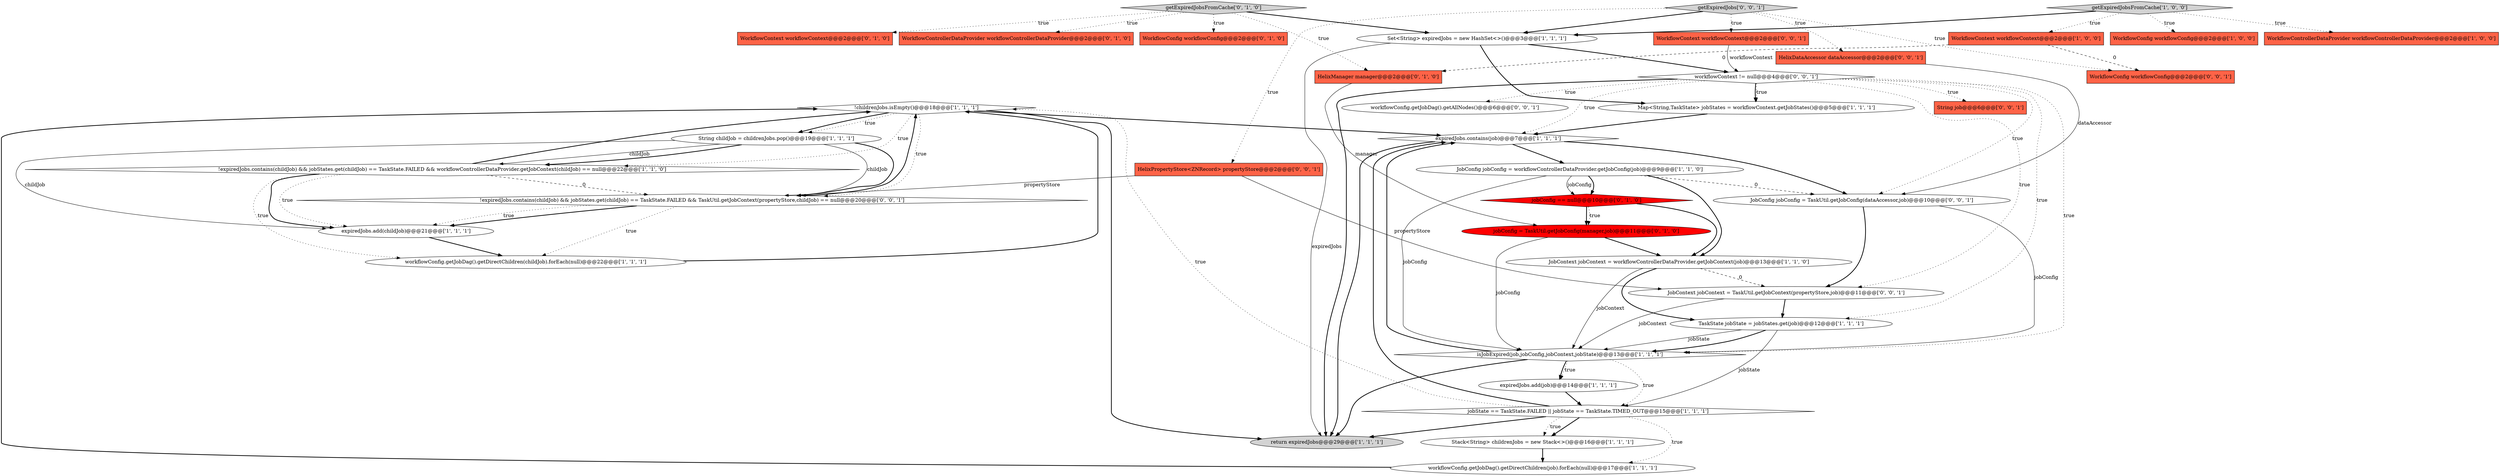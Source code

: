 digraph {
0 [style = filled, label = "!childrenJobs.isEmpty()@@@18@@@['1', '1', '1']", fillcolor = white, shape = diamond image = "AAA0AAABBB1BBB"];
19 [style = filled, label = "expiredJobs.contains(job)@@@7@@@['1', '1', '1']", fillcolor = white, shape = diamond image = "AAA0AAABBB1BBB"];
4 [style = filled, label = "JobContext jobContext = workflowControllerDataProvider.getJobContext(job)@@@13@@@['1', '1', '0']", fillcolor = white, shape = ellipse image = "AAA0AAABBB1BBB"];
17 [style = filled, label = "expiredJobs.add(childJob)@@@21@@@['1', '1', '1']", fillcolor = white, shape = ellipse image = "AAA0AAABBB1BBB"];
15 [style = filled, label = "!expiredJobs.contains(childJob) && jobStates.get(childJob) == TaskState.FAILED && workflowControllerDataProvider.getJobContext(childJob) == null@@@22@@@['1', '1', '0']", fillcolor = white, shape = diamond image = "AAA0AAABBB1BBB"];
9 [style = filled, label = "expiredJobs.add(job)@@@14@@@['1', '1', '1']", fillcolor = white, shape = ellipse image = "AAA0AAABBB1BBB"];
28 [style = filled, label = "HelixPropertyStore<ZNRecord> propertyStore@@@2@@@['0', '0', '1']", fillcolor = tomato, shape = box image = "AAA0AAABBB3BBB"];
31 [style = filled, label = "String job@@@6@@@['0', '0', '1']", fillcolor = tomato, shape = box image = "AAA0AAABBB3BBB"];
5 [style = filled, label = "WorkflowControllerDataProvider workflowControllerDataProvider@@@2@@@['1', '0', '0']", fillcolor = tomato, shape = box image = "AAA0AAABBB1BBB"];
20 [style = filled, label = "WorkflowContext workflowContext@@@2@@@['1', '0', '0']", fillcolor = tomato, shape = box image = "AAA1AAABBB1BBB"];
3 [style = filled, label = "jobState == TaskState.FAILED || jobState == TaskState.TIMED_OUT@@@15@@@['1', '1', '1']", fillcolor = white, shape = diamond image = "AAA0AAABBB1BBB"];
25 [style = filled, label = "WorkflowContext workflowContext@@@2@@@['0', '1', '0']", fillcolor = tomato, shape = box image = "AAA0AAABBB2BBB"];
23 [style = filled, label = "jobConfig = TaskUtil.getJobConfig(manager,job)@@@11@@@['0', '1', '0']", fillcolor = red, shape = ellipse image = "AAA1AAABBB2BBB"];
32 [style = filled, label = "JobContext jobContext = TaskUtil.getJobContext(propertyStore,job)@@@11@@@['0', '0', '1']", fillcolor = white, shape = ellipse image = "AAA0AAABBB3BBB"];
24 [style = filled, label = "getExpiredJobsFromCache['0', '1', '0']", fillcolor = lightgray, shape = diamond image = "AAA0AAABBB2BBB"];
36 [style = filled, label = "JobConfig jobConfig = TaskUtil.getJobConfig(dataAccessor,job)@@@10@@@['0', '0', '1']", fillcolor = white, shape = ellipse image = "AAA0AAABBB3BBB"];
13 [style = filled, label = "workflowConfig.getJobDag().getDirectChildren(childJob).forEach(null)@@@22@@@['1', '1', '1']", fillcolor = white, shape = ellipse image = "AAA0AAABBB1BBB"];
11 [style = filled, label = "getExpiredJobsFromCache['1', '0', '0']", fillcolor = lightgray, shape = diamond image = "AAA0AAABBB1BBB"];
6 [style = filled, label = "JobConfig jobConfig = workflowControllerDataProvider.getJobConfig(job)@@@9@@@['1', '1', '0']", fillcolor = white, shape = ellipse image = "AAA0AAABBB1BBB"];
29 [style = filled, label = "workflowConfig.getJobDag().getAllNodes()@@@6@@@['0', '0', '1']", fillcolor = white, shape = ellipse image = "AAA0AAABBB3BBB"];
2 [style = filled, label = "Map<String,TaskState> jobStates = workflowContext.getJobStates()@@@5@@@['1', '1', '1']", fillcolor = white, shape = ellipse image = "AAA0AAABBB1BBB"];
7 [style = filled, label = "workflowConfig.getJobDag().getDirectChildren(job).forEach(null)@@@17@@@['1', '1', '1']", fillcolor = white, shape = ellipse image = "AAA0AAABBB1BBB"];
30 [style = filled, label = "WorkflowContext workflowContext@@@2@@@['0', '0', '1']", fillcolor = tomato, shape = box image = "AAA0AAABBB3BBB"];
34 [style = filled, label = "workflowContext != null@@@4@@@['0', '0', '1']", fillcolor = white, shape = diamond image = "AAA0AAABBB3BBB"];
27 [style = filled, label = "HelixManager manager@@@2@@@['0', '1', '0']", fillcolor = tomato, shape = box image = "AAA1AAABBB2BBB"];
21 [style = filled, label = "WorkflowControllerDataProvider workflowControllerDataProvider@@@2@@@['0', '1', '0']", fillcolor = tomato, shape = box image = "AAA0AAABBB2BBB"];
12 [style = filled, label = "TaskState jobState = jobStates.get(job)@@@12@@@['1', '1', '1']", fillcolor = white, shape = ellipse image = "AAA0AAABBB1BBB"];
22 [style = filled, label = "WorkflowConfig workflowConfig@@@2@@@['0', '1', '0']", fillcolor = tomato, shape = box image = "AAA0AAABBB2BBB"];
18 [style = filled, label = "Stack<String> childrenJobs = new Stack<>()@@@16@@@['1', '1', '1']", fillcolor = white, shape = ellipse image = "AAA0AAABBB1BBB"];
10 [style = filled, label = "WorkflowConfig workflowConfig@@@2@@@['1', '0', '0']", fillcolor = tomato, shape = box image = "AAA0AAABBB1BBB"];
16 [style = filled, label = "return expiredJobs@@@29@@@['1', '1', '1']", fillcolor = lightgray, shape = ellipse image = "AAA0AAABBB1BBB"];
33 [style = filled, label = "HelixDataAccessor dataAccessor@@@2@@@['0', '0', '1']", fillcolor = tomato, shape = box image = "AAA0AAABBB3BBB"];
35 [style = filled, label = "getExpiredJobs['0', '0', '1']", fillcolor = lightgray, shape = diamond image = "AAA0AAABBB3BBB"];
1 [style = filled, label = "String childJob = childrenJobs.pop()@@@19@@@['1', '1', '1']", fillcolor = white, shape = ellipse image = "AAA0AAABBB1BBB"];
8 [style = filled, label = "isJobExpired(job,jobConfig,jobContext,jobState)@@@13@@@['1', '1', '1']", fillcolor = white, shape = diamond image = "AAA0AAABBB1BBB"];
26 [style = filled, label = "jobConfig == null@@@10@@@['0', '1', '0']", fillcolor = red, shape = diamond image = "AAA1AAABBB2BBB"];
38 [style = filled, label = "WorkflowConfig workflowConfig@@@2@@@['0', '0', '1']", fillcolor = tomato, shape = box image = "AAA0AAABBB3BBB"];
37 [style = filled, label = "!expiredJobs.contains(childJob) && jobStates.get(childJob) == TaskState.FAILED && TaskUtil.getJobContext(propertyStore,childJob) == null@@@20@@@['0', '0', '1']", fillcolor = white, shape = diamond image = "AAA0AAABBB3BBB"];
14 [style = filled, label = "Set<String> expiredJobs = new HashSet<>()@@@3@@@['1', '1', '1']", fillcolor = white, shape = ellipse image = "AAA0AAABBB1BBB"];
8->16 [style = bold, label=""];
34->12 [style = dotted, label="true"];
37->0 [style = bold, label=""];
11->14 [style = bold, label=""];
24->25 [style = dotted, label="true"];
14->16 [style = solid, label="expiredJobs"];
32->12 [style = bold, label=""];
34->29 [style = dotted, label="true"];
6->8 [style = solid, label="jobConfig"];
34->2 [style = dotted, label="true"];
19->36 [style = bold, label=""];
3->16 [style = bold, label=""];
24->27 [style = dotted, label="true"];
3->18 [style = bold, label=""];
15->17 [style = bold, label=""];
20->38 [style = dashed, label="0"];
3->19 [style = bold, label=""];
34->2 [style = bold, label=""];
6->36 [style = dashed, label="0"];
15->0 [style = bold, label=""];
3->0 [style = dotted, label="true"];
28->32 [style = solid, label="propertyStore"];
24->21 [style = dotted, label="true"];
3->7 [style = dotted, label="true"];
0->19 [style = bold, label=""];
11->10 [style = dotted, label="true"];
36->8 [style = solid, label="jobConfig"];
35->38 [style = dotted, label="true"];
7->0 [style = bold, label=""];
11->5 [style = dotted, label="true"];
26->23 [style = dotted, label="true"];
35->33 [style = dotted, label="true"];
19->6 [style = bold, label=""];
26->4 [style = bold, label=""];
35->30 [style = dotted, label="true"];
15->13 [style = dotted, label="true"];
15->17 [style = dotted, label="true"];
6->4 [style = bold, label=""];
1->37 [style = solid, label="childJob"];
34->31 [style = dotted, label="true"];
34->8 [style = dotted, label="true"];
24->22 [style = dotted, label="true"];
3->18 [style = dotted, label="true"];
0->37 [style = dotted, label="true"];
18->7 [style = bold, label=""];
4->8 [style = solid, label="jobContext"];
27->23 [style = solid, label="manager"];
13->0 [style = bold, label=""];
0->16 [style = bold, label=""];
6->26 [style = bold, label=""];
12->3 [style = solid, label="jobState"];
34->36 [style = dotted, label="true"];
33->36 [style = solid, label="dataAccessor"];
35->14 [style = bold, label=""];
8->3 [style = dotted, label="true"];
19->16 [style = bold, label=""];
1->15 [style = solid, label="childJob"];
11->20 [style = dotted, label="true"];
12->8 [style = bold, label=""];
0->1 [style = bold, label=""];
34->16 [style = bold, label=""];
1->17 [style = solid, label="childJob"];
4->12 [style = bold, label=""];
9->3 [style = bold, label=""];
14->2 [style = bold, label=""];
17->13 [style = bold, label=""];
12->8 [style = solid, label="jobState"];
8->9 [style = dotted, label="true"];
1->37 [style = bold, label=""];
0->1 [style = dotted, label="true"];
34->32 [style = dotted, label="true"];
2->19 [style = bold, label=""];
6->26 [style = solid, label="jobConfig"];
23->8 [style = solid, label="jobConfig"];
8->19 [style = bold, label=""];
0->15 [style = dotted, label="true"];
15->37 [style = dashed, label="0"];
1->15 [style = bold, label=""];
20->27 [style = dashed, label="0"];
37->17 [style = bold, label=""];
23->4 [style = bold, label=""];
36->32 [style = bold, label=""];
14->34 [style = bold, label=""];
32->8 [style = solid, label="jobContext"];
24->14 [style = bold, label=""];
37->17 [style = dotted, label="true"];
4->32 [style = dashed, label="0"];
30->34 [style = solid, label="workflowContext"];
26->23 [style = bold, label=""];
28->37 [style = solid, label="propertyStore"];
8->9 [style = bold, label=""];
35->28 [style = dotted, label="true"];
37->13 [style = dotted, label="true"];
34->19 [style = dotted, label="true"];
}

